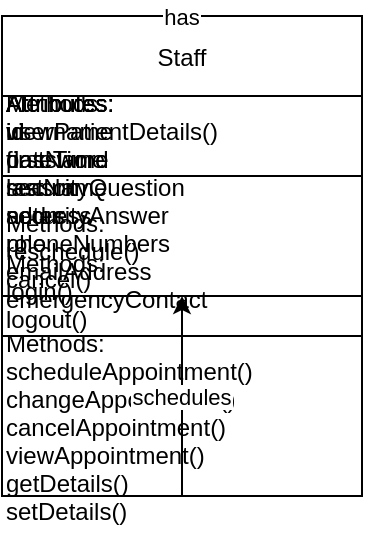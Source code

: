 <?xml version="1.0" encoding="UTF-8"?>
<mxfile>
  <diagram name="Class Diagram">
    <mxGraphModel>
      <root>
        <mxCell id="0" />
        <mxCell id="1" parent="0" />

        <!-- Patient Class -->
        <mxCell id="patient" value="Patient" style="shape=swimlane;" vertex="1" parent="1">
          <mxGeometry width="180" height="240" as="geometry" />
        </mxCell>
        <mxCell id="patientAttributes" value="Attributes:&#10;id&#10;firstName&#10;lastName&#10;address&#10;phoneNumbers&#10;emailAddress&#10;emergencyContact" style="text;align=left;" vertex="1" parent="patient">
          <mxGeometry width="180" height="120" y="30" as="geometry" />
        </mxCell>
        <mxCell id="patientMethods" value="Methods:&#10;scheduleAppointment()&#10;changeAppointment()&#10;cancelAppointment()&#10;viewAppointment()&#10;getDetails()&#10;setDetails()" style="text;align=left;" vertex="1" parent="patient">
          <mxGeometry width="180" height="120" y="150" as="geometry" />
        </mxCell>

        <!-- Appointment Class -->
        <mxCell id="appointment" value="Appointment" style="shape=swimlane;" vertex="1" parent="1">
          <mxGeometry width="180" height="140" as="geometry" />
        </mxCell>
        <mxCell id="appointmentAttributes" value="Attributes:&#10;id&#10;dateTime&#10;reason&#10;notes" style="text;align=left;" vertex="1" parent="appointment">
          <mxGeometry width="180" height="60" y="30" as="geometry" />
        </mxCell>
        <mxCell id="appointmentMethods" value="Methods:&#10;reschedule()&#10;cancel()" style="text;align=left;" vertex="1" parent="appointment">
          <mxGeometry width="180" height="60" y="90" as="geometry" />
        </mxCell>

        <!-- UserAccount Class -->
        <mxCell id="userAccount" value="UserAccount" style="shape=swimlane;" vertex="1" parent="1">
          <mxGeometry width="180" height="160" as="geometry" />
        </mxCell>
        <mxCell id="userAccountAttributes" value="Attributes:&#10;username&#10;password&#10;securityQuestion&#10;securityAnswer&#10;role" style="text;align=left;" vertex="1" parent="userAccount">
          <mxGeometry width="180" height="80" y="30" as="geometry" />
        </mxCell>
        <mxCell id="userAccountMethods" value="Methods:&#10;login()&#10;logout()" style="text;align=left;" vertex="1" parent="userAccount">
          <mxGeometry width="180" height="50" y="110" as="geometry" />
        </mxCell>

        <!-- Staff Class -->
        <mxCell id="staff" value="Staff" style="shape=swimlane;" vertex="1" parent="1">
          <mxGeometry width="180" height="80" as="geometry" />
        </mxCell>
        <mxCell id="staffMethods" value="Methods:&#10;viewPatientDetails()" style="text;align=left;" vertex="1" parent="staff">
          <mxGeometry width="180" height="50" y="30" as="geometry" />
        </mxCell>

        <!-- Relationships -->
        <mxCell id="relationship1" value="schedules" edge="1" parent="1" source="patient" target="appointment">
          <mxGeometry relative="1" as="geometry" />
        </mxCell>
        <mxCell id="relationship2" value="has" edge="1" parent="1" source="staff" target="patient">
          <mxGeometry relative="1" as="geometry" />
        </mxCell>

      </root>
    </mxGraphModel>
  </diagram>
</mxfile>
